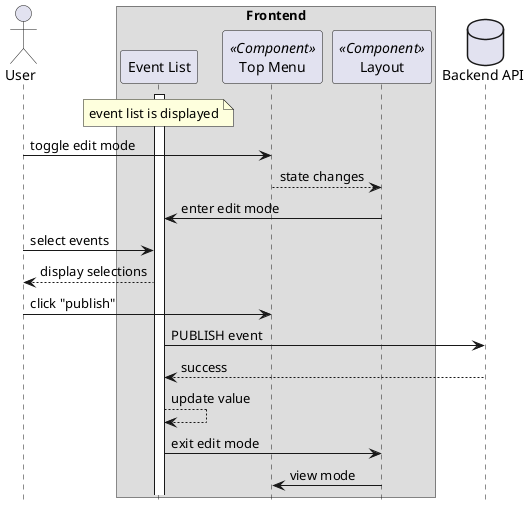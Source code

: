 @startuml
hide footbox

actor User as user
box "Frontend"
participant "Event List" as eventlist
participant "Top Menu" as topmenu <<Component>>
participant "Layout" as layout <<Component>>
end box
database "Backend API" as api

note over eventlist : event list is displayed

activate eventlist
user -> topmenu : toggle edit mode
topmenu --> layout : state changes
layout -> eventlist : enter edit mode
user -> eventlist : select events
eventlist --> user : display selections
user -> topmenu : click "publish"
eventlist -> api : PUBLISH event
api --> eventlist : success
eventlist --> eventlist : update value

eventlist -> layout : exit edit mode
layout -> topmenu : view mode
@enduml
